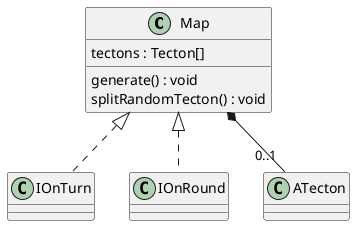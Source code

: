 @startuml map
Map <|.. IOnTurn
Map <|.. IOnRound
Map *-- "0..1" ATecton
class Map{
    tectons : Tecton[]
    generate() : void
    splitRandomTecton() : void
}
@enduml